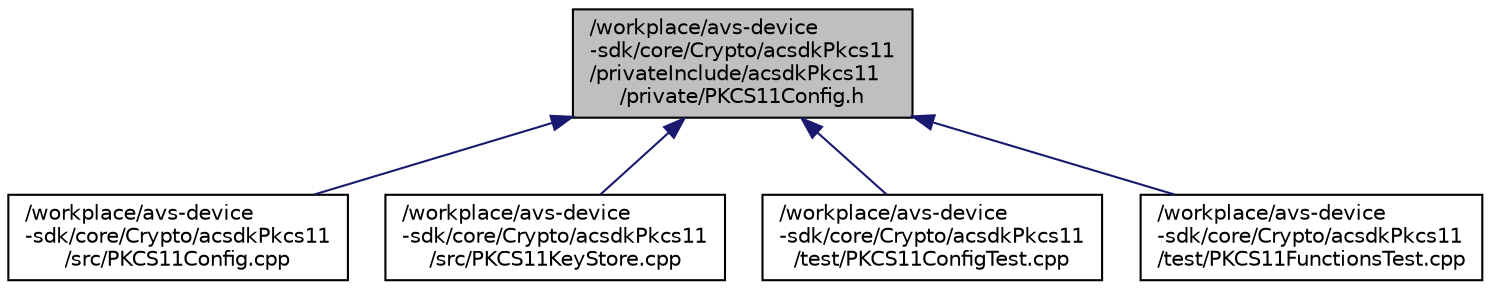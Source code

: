 digraph "/workplace/avs-device-sdk/core/Crypto/acsdkPkcs11/privateInclude/acsdkPkcs11/private/PKCS11Config.h"
{
  edge [fontname="Helvetica",fontsize="10",labelfontname="Helvetica",labelfontsize="10"];
  node [fontname="Helvetica",fontsize="10",shape=record];
  Node3 [label="/workplace/avs-device\l-sdk/core/Crypto/acsdkPkcs11\l/privateInclude/acsdkPkcs11\l/private/PKCS11Config.h",height=0.2,width=0.4,color="black", fillcolor="grey75", style="filled", fontcolor="black"];
  Node3 -> Node4 [dir="back",color="midnightblue",fontsize="10",style="solid",fontname="Helvetica"];
  Node4 [label="/workplace/avs-device\l-sdk/core/Crypto/acsdkPkcs11\l/src/PKCS11Config.cpp",height=0.2,width=0.4,color="black", fillcolor="white", style="filled",URL="$_p_k_c_s11_config_8cpp.html"];
  Node3 -> Node5 [dir="back",color="midnightblue",fontsize="10",style="solid",fontname="Helvetica"];
  Node5 [label="/workplace/avs-device\l-sdk/core/Crypto/acsdkPkcs11\l/src/PKCS11KeyStore.cpp",height=0.2,width=0.4,color="black", fillcolor="white", style="filled",URL="$_p_k_c_s11_key_store_8cpp.html"];
  Node3 -> Node6 [dir="back",color="midnightblue",fontsize="10",style="solid",fontname="Helvetica"];
  Node6 [label="/workplace/avs-device\l-sdk/core/Crypto/acsdkPkcs11\l/test/PKCS11ConfigTest.cpp",height=0.2,width=0.4,color="black", fillcolor="white", style="filled",URL="$_p_k_c_s11_config_test_8cpp.html"];
  Node3 -> Node7 [dir="back",color="midnightblue",fontsize="10",style="solid",fontname="Helvetica"];
  Node7 [label="/workplace/avs-device\l-sdk/core/Crypto/acsdkPkcs11\l/test/PKCS11FunctionsTest.cpp",height=0.2,width=0.4,color="black", fillcolor="white", style="filled",URL="$_p_k_c_s11_functions_test_8cpp.html"];
}
